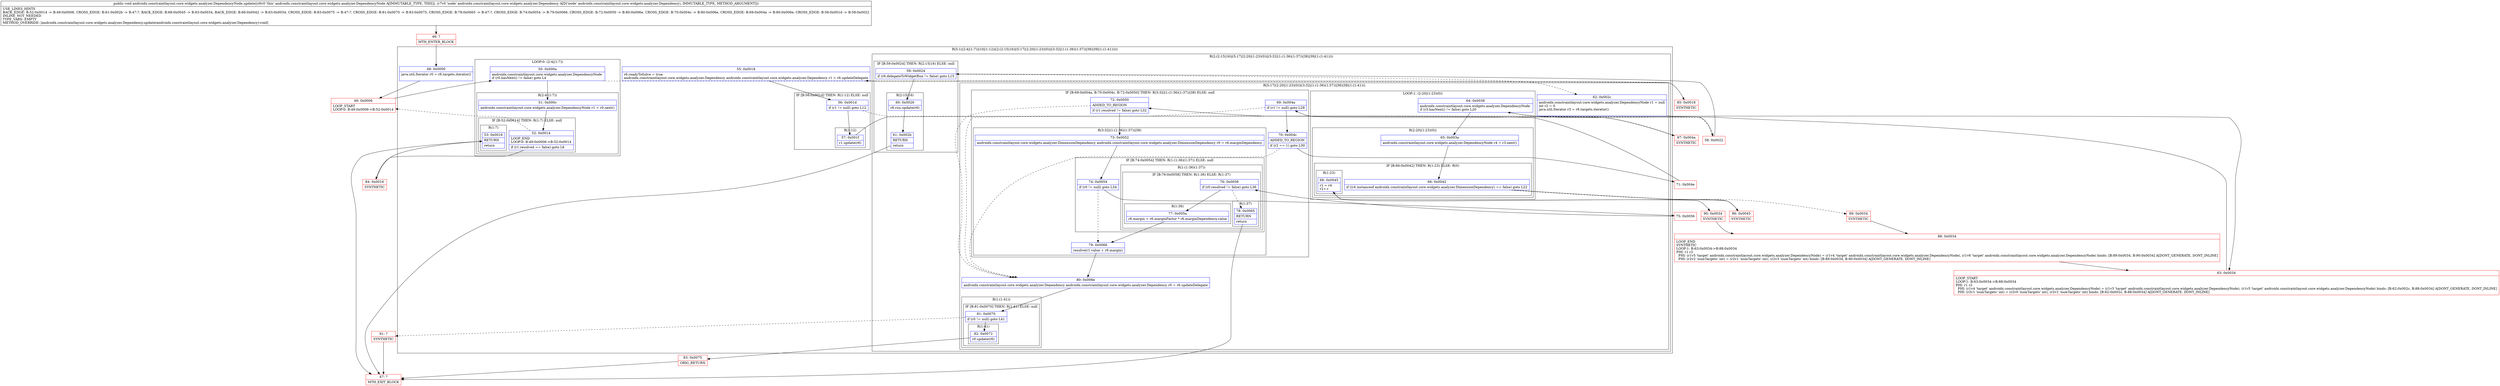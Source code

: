 digraph "CFG forandroidx.constraintlayout.core.widgets.analyzer.DependencyNode.update(Landroidx\/constraintlayout\/core\/widgets\/analyzer\/Dependency;)V" {
subgraph cluster_Region_777843858 {
label = "R(5:1|(2:4|(1:7))|10|(1:12)|(2:(2:15|16)|(5:17|(2:20|(1:23)(0))|(3:32|(1:(1:36)(1:37))|38)|39|(1:(1:41)))))";
node [shape=record,color=blue];
Node_48 [shape=record,label="{48\:\ 0x0000|java.util.Iterator r0 = r6.targets.iterator()\l\l}"];
subgraph cluster_LoopRegion_458674843 {
label = "LOOP:0: (2:4|(1:7))";
node [shape=record,color=blue];
Node_50 [shape=record,label="{50\:\ 0x000a|androidx.constraintlayout.core.widgets.analyzer.DependencyNode \lif (r0.hasNext() != false) goto L4\l}"];
subgraph cluster_Region_417051563 {
label = "R(2:4|(1:7))";
node [shape=record,color=blue];
Node_51 [shape=record,label="{51\:\ 0x000c|androidx.constraintlayout.core.widgets.analyzer.DependencyNode r1 = r0.next()\l}"];
subgraph cluster_IfRegion_951191998 {
label = "IF [B:52:0x0014] THEN: R(1:7) ELSE: null";
node [shape=record,color=blue];
Node_52 [shape=record,label="{52\:\ 0x0014|LOOP_END\lLOOP:0: B:49:0x0006\-\>B:52:0x0014\l|if (r1.resolved == false) goto L6\l}"];
subgraph cluster_Region_507721944 {
label = "R(1:7)";
node [shape=record,color=blue];
Node_53 [shape=record,label="{53\:\ 0x0016|RETURN\l|return\l}"];
}
}
}
}
Node_55 [shape=record,label="{55\:\ 0x0018|r6.readyToSolve = true\landroidx.constraintlayout.core.widgets.analyzer.Dependency androidx.constraintlayout.core.widgets.analyzer.Dependency r1 = r6.updateDelegate\l}"];
subgraph cluster_IfRegion_1181418734 {
label = "IF [B:56:0x001d] THEN: R(1:12) ELSE: null";
node [shape=record,color=blue];
Node_56 [shape=record,label="{56\:\ 0x001d|if (r1 != null) goto L12\l}"];
subgraph cluster_Region_1722540173 {
label = "R(1:12)";
node [shape=record,color=blue];
Node_57 [shape=record,label="{57\:\ 0x001f|r1.update(r6)\l}"];
}
}
subgraph cluster_Region_858579841 {
label = "R(2:(2:15|16)|(5:17|(2:20|(1:23)(0))|(3:32|(1:(1:36)(1:37))|38)|39|(1:(1:41))))";
node [shape=record,color=blue];
subgraph cluster_IfRegion_1991198884 {
label = "IF [B:59:0x0024] THEN: R(2:15|16) ELSE: null";
node [shape=record,color=blue];
Node_59 [shape=record,label="{59\:\ 0x0024|if (r6.delegateToWidgetRun != false) goto L15\l}"];
subgraph cluster_Region_1593331766 {
label = "R(2:15|16)";
node [shape=record,color=blue];
Node_60 [shape=record,label="{60\:\ 0x0026|r6.run.update(r6)\l}"];
Node_61 [shape=record,label="{61\:\ 0x002b|RETURN\l|return\l}"];
}
}
subgraph cluster_Region_1331578568 {
label = "R(5:17|(2:20|(1:23)(0))|(3:32|(1:(1:36)(1:37))|38)|39|(1:(1:41)))";
node [shape=record,color=blue];
Node_62 [shape=record,label="{62\:\ 0x002c|androidx.constraintlayout.core.widgets.analyzer.DependencyNode r1 = null\lint r2 = 0\ljava.util.Iterator r3 = r6.targets.iterator()\l\l}"];
subgraph cluster_LoopRegion_1509566153 {
label = "LOOP:1: (2:20|(1:23)(0))";
node [shape=record,color=blue];
Node_64 [shape=record,label="{64\:\ 0x0038|androidx.constraintlayout.core.widgets.analyzer.DependencyNode \lif (r3.hasNext() != false) goto L20\l}"];
subgraph cluster_Region_228517532 {
label = "R(2:20|(1:23)(0))";
node [shape=record,color=blue];
Node_65 [shape=record,label="{65\:\ 0x003a|androidx.constraintlayout.core.widgets.analyzer.DependencyNode r4 = r3.next()\l}"];
subgraph cluster_IfRegion_33060323 {
label = "IF [B:66:0x0042] THEN: R(1:23) ELSE: R(0)";
node [shape=record,color=blue];
Node_66 [shape=record,label="{66\:\ 0x0042|if ((r4 instanceof androidx.constraintlayout.core.widgets.analyzer.DimensionDependency) == false) goto L22\l}"];
subgraph cluster_Region_116380629 {
label = "R(1:23)";
node [shape=record,color=blue];
Node_68 [shape=record,label="{68\:\ 0x0045|r1 = r4\lr2++\l}"];
}
subgraph cluster_Region_488500234 {
label = "R(0)";
node [shape=record,color=blue];
}
}
}
}
subgraph cluster_IfRegion_415099794 {
label = "IF [B:69:0x004a, B:70:0x004c, B:72:0x0050] THEN: R(3:32|(1:(1:36)(1:37))|38) ELSE: null";
node [shape=record,color=blue];
Node_69 [shape=record,label="{69\:\ 0x004a|if (r1 != null) goto L29\l}"];
Node_70 [shape=record,label="{70\:\ 0x004c|ADDED_TO_REGION\l|if (r2 == 1) goto L30\l}"];
Node_72 [shape=record,label="{72\:\ 0x0050|ADDED_TO_REGION\l|if (r1.resolved != false) goto L32\l}"];
subgraph cluster_Region_564907904 {
label = "R(3:32|(1:(1:36)(1:37))|38)";
node [shape=record,color=blue];
Node_73 [shape=record,label="{73\:\ 0x0052|androidx.constraintlayout.core.widgets.analyzer.DimensionDependency androidx.constraintlayout.core.widgets.analyzer.DimensionDependency r0 = r6.marginDependency\l}"];
subgraph cluster_IfRegion_325134909 {
label = "IF [B:74:0x0054] THEN: R(1:(1:36)(1:37)) ELSE: null";
node [shape=record,color=blue];
Node_74 [shape=record,label="{74\:\ 0x0054|if (r0 != null) goto L34\l}"];
subgraph cluster_Region_366566670 {
label = "R(1:(1:36)(1:37))";
node [shape=record,color=blue];
subgraph cluster_IfRegion_1816731678 {
label = "IF [B:76:0x0058] THEN: R(1:36) ELSE: R(1:37)";
node [shape=record,color=blue];
Node_76 [shape=record,label="{76\:\ 0x0058|if (r0.resolved != false) goto L36\l}"];
subgraph cluster_Region_1862918959 {
label = "R(1:36)";
node [shape=record,color=blue];
Node_77 [shape=record,label="{77\:\ 0x005a|r6.margin = r6.marginFactor * r6.marginDependency.value\l}"];
}
subgraph cluster_Region_765248576 {
label = "R(1:37)";
node [shape=record,color=blue];
Node_78 [shape=record,label="{78\:\ 0x0065|RETURN\l|return\l}"];
}
}
}
}
Node_79 [shape=record,label="{79\:\ 0x0066|resolve(r1.value + r6.margin)\l}"];
}
}
Node_80 [shape=record,label="{80\:\ 0x006e|androidx.constraintlayout.core.widgets.analyzer.Dependency androidx.constraintlayout.core.widgets.analyzer.Dependency r0 = r6.updateDelegate\l}"];
subgraph cluster_Region_1603469381 {
label = "R(1:(1:41))";
node [shape=record,color=blue];
subgraph cluster_IfRegion_478066043 {
label = "IF [B:81:0x0070] THEN: R(1:41) ELSE: null";
node [shape=record,color=blue];
Node_81 [shape=record,label="{81\:\ 0x0070|if (r0 != null) goto L41\l}"];
subgraph cluster_Region_1685568602 {
label = "R(1:41)";
node [shape=record,color=blue];
Node_82 [shape=record,label="{82\:\ 0x0072|r0.update(r6)\l}"];
}
}
}
}
}
}
Node_46 [shape=record,color=red,label="{46\:\ ?|MTH_ENTER_BLOCK\l}"];
Node_49 [shape=record,color=red,label="{49\:\ 0x0006|LOOP_START\lLOOP:0: B:49:0x0006\-\>B:52:0x0014\l}"];
Node_84 [shape=record,color=red,label="{84\:\ 0x0016|SYNTHETIC\l}"];
Node_47 [shape=record,color=red,label="{47\:\ ?|MTH_EXIT_BLOCK\l}"];
Node_85 [shape=record,color=red,label="{85\:\ 0x0018|SYNTHETIC\l}"];
Node_58 [shape=record,color=red,label="{58\:\ 0x0022}"];
Node_63 [shape=record,color=red,label="{63\:\ 0x0034|LOOP_START\lLOOP:1: B:63:0x0034\-\>B:88:0x0034\lPHI: r1 r2 \l  PHI: (r1v4 'target' androidx.constraintlayout.core.widgets.analyzer.DependencyNode) = (r1v3 'target' androidx.constraintlayout.core.widgets.analyzer.DependencyNode), (r1v5 'target' androidx.constraintlayout.core.widgets.analyzer.DependencyNode) binds: [B:62:0x002c, B:88:0x0034] A[DONT_GENERATE, DONT_INLINE]\l  PHI: (r2v1 'numTargets' int) = (r2v0 'numTargets' int), (r2v2 'numTargets' int) binds: [B:62:0x002c, B:88:0x0034] A[DONT_GENERATE, DONT_INLINE]\l}"];
Node_86 [shape=record,color=red,label="{86\:\ 0x0045|SYNTHETIC\l}"];
Node_90 [shape=record,color=red,label="{90\:\ 0x0034|SYNTHETIC\l}"];
Node_88 [shape=record,color=red,label="{88\:\ 0x0034|LOOP_END\lSYNTHETIC\lLOOP:1: B:63:0x0034\-\>B:88:0x0034\lPHI: r1 r2 \l  PHI: (r1v5 'target' androidx.constraintlayout.core.widgets.analyzer.DependencyNode) = (r1v4 'target' androidx.constraintlayout.core.widgets.analyzer.DependencyNode), (r1v6 'target' androidx.constraintlayout.core.widgets.analyzer.DependencyNode) binds: [B:89:0x0034, B:90:0x0034] A[DONT_GENERATE, DONT_INLINE]\l  PHI: (r2v2 'numTargets' int) = (r2v1 'numTargets' int), (r2v3 'numTargets' int) binds: [B:89:0x0034, B:90:0x0034] A[DONT_GENERATE, DONT_INLINE]\l}"];
Node_89 [shape=record,color=red,label="{89\:\ 0x0034|SYNTHETIC\l}"];
Node_87 [shape=record,color=red,label="{87\:\ 0x004a|SYNTHETIC\l}"];
Node_71 [shape=record,color=red,label="{71\:\ 0x004e}"];
Node_75 [shape=record,color=red,label="{75\:\ 0x0056}"];
Node_83 [shape=record,color=red,label="{83\:\ 0x0075|ORIG_RETURN\l}"];
Node_91 [shape=record,color=red,label="{91\:\ ?|SYNTHETIC\l}"];
MethodNode[shape=record,label="{public void androidx.constraintlayout.core.widgets.analyzer.DependencyNode.update((r6v0 'this' androidx.constraintlayout.core.widgets.analyzer.DependencyNode A[IMMUTABLE_TYPE, THIS]), (r7v0 'node' androidx.constraintlayout.core.widgets.analyzer.Dependency A[D('node' androidx.constraintlayout.core.widgets.analyzer.Dependency), IMMUTABLE_TYPE, METHOD_ARGUMENT]))  | USE_LINES_HINTS\lBACK_EDGE: B:52:0x0014 \-\> B:49:0x0006, CROSS_EDGE: B:61:0x002b \-\> B:47:?, BACK_EDGE: B:68:0x0045 \-\> B:63:0x0034, BACK_EDGE: B:66:0x0042 \-\> B:63:0x0034, CROSS_EDGE: B:83:0x0075 \-\> B:47:?, CROSS_EDGE: B:81:0x0070 \-\> B:83:0x0075, CROSS_EDGE: B:78:0x0065 \-\> B:47:?, CROSS_EDGE: B:74:0x0054 \-\> B:79:0x0066, CROSS_EDGE: B:72:0x0050 \-\> B:80:0x006e, CROSS_EDGE: B:70:0x004c \-\> B:80:0x006e, CROSS_EDGE: B:69:0x004a \-\> B:80:0x006e, CROSS_EDGE: B:56:0x001d \-\> B:58:0x0022\lINLINE_NOT_NEEDED\lTYPE_VARS: EMPTY\lMETHOD_OVERRIDE: [androidx.constraintlayout.core.widgets.analyzer.Dependency.update(androidx.constraintlayout.core.widgets.analyzer.Dependency):void]\l}"];
MethodNode -> Node_46;Node_48 -> Node_49;
Node_50 -> Node_51;
Node_50 -> Node_85[style=dashed];
Node_51 -> Node_52;
Node_52 -> Node_49[style=dashed];
Node_52 -> Node_84;
Node_53 -> Node_47;
Node_55 -> Node_56;
Node_56 -> Node_57;
Node_56 -> Node_58[style=dashed];
Node_57 -> Node_58;
Node_59 -> Node_60;
Node_59 -> Node_62[style=dashed];
Node_60 -> Node_61;
Node_61 -> Node_47;
Node_62 -> Node_63;
Node_64 -> Node_65;
Node_64 -> Node_87[style=dashed];
Node_65 -> Node_66;
Node_66 -> Node_86;
Node_66 -> Node_89[style=dashed];
Node_68 -> Node_90;
Node_69 -> Node_70;
Node_69 -> Node_80[style=dashed];
Node_70 -> Node_71;
Node_70 -> Node_80[style=dashed];
Node_72 -> Node_73;
Node_72 -> Node_80[style=dashed];
Node_73 -> Node_74;
Node_74 -> Node_75;
Node_74 -> Node_79[style=dashed];
Node_76 -> Node_77;
Node_76 -> Node_78[style=dashed];
Node_77 -> Node_79;
Node_78 -> Node_47;
Node_79 -> Node_80;
Node_80 -> Node_81;
Node_81 -> Node_82;
Node_81 -> Node_91[style=dashed];
Node_82 -> Node_83;
Node_46 -> Node_48;
Node_49 -> Node_50;
Node_84 -> Node_53;
Node_85 -> Node_55;
Node_58 -> Node_59;
Node_63 -> Node_64;
Node_86 -> Node_68;
Node_90 -> Node_88;
Node_88 -> Node_63;
Node_89 -> Node_88;
Node_87 -> Node_69;
Node_71 -> Node_72;
Node_75 -> Node_76;
Node_83 -> Node_47;
Node_91 -> Node_47;
}

